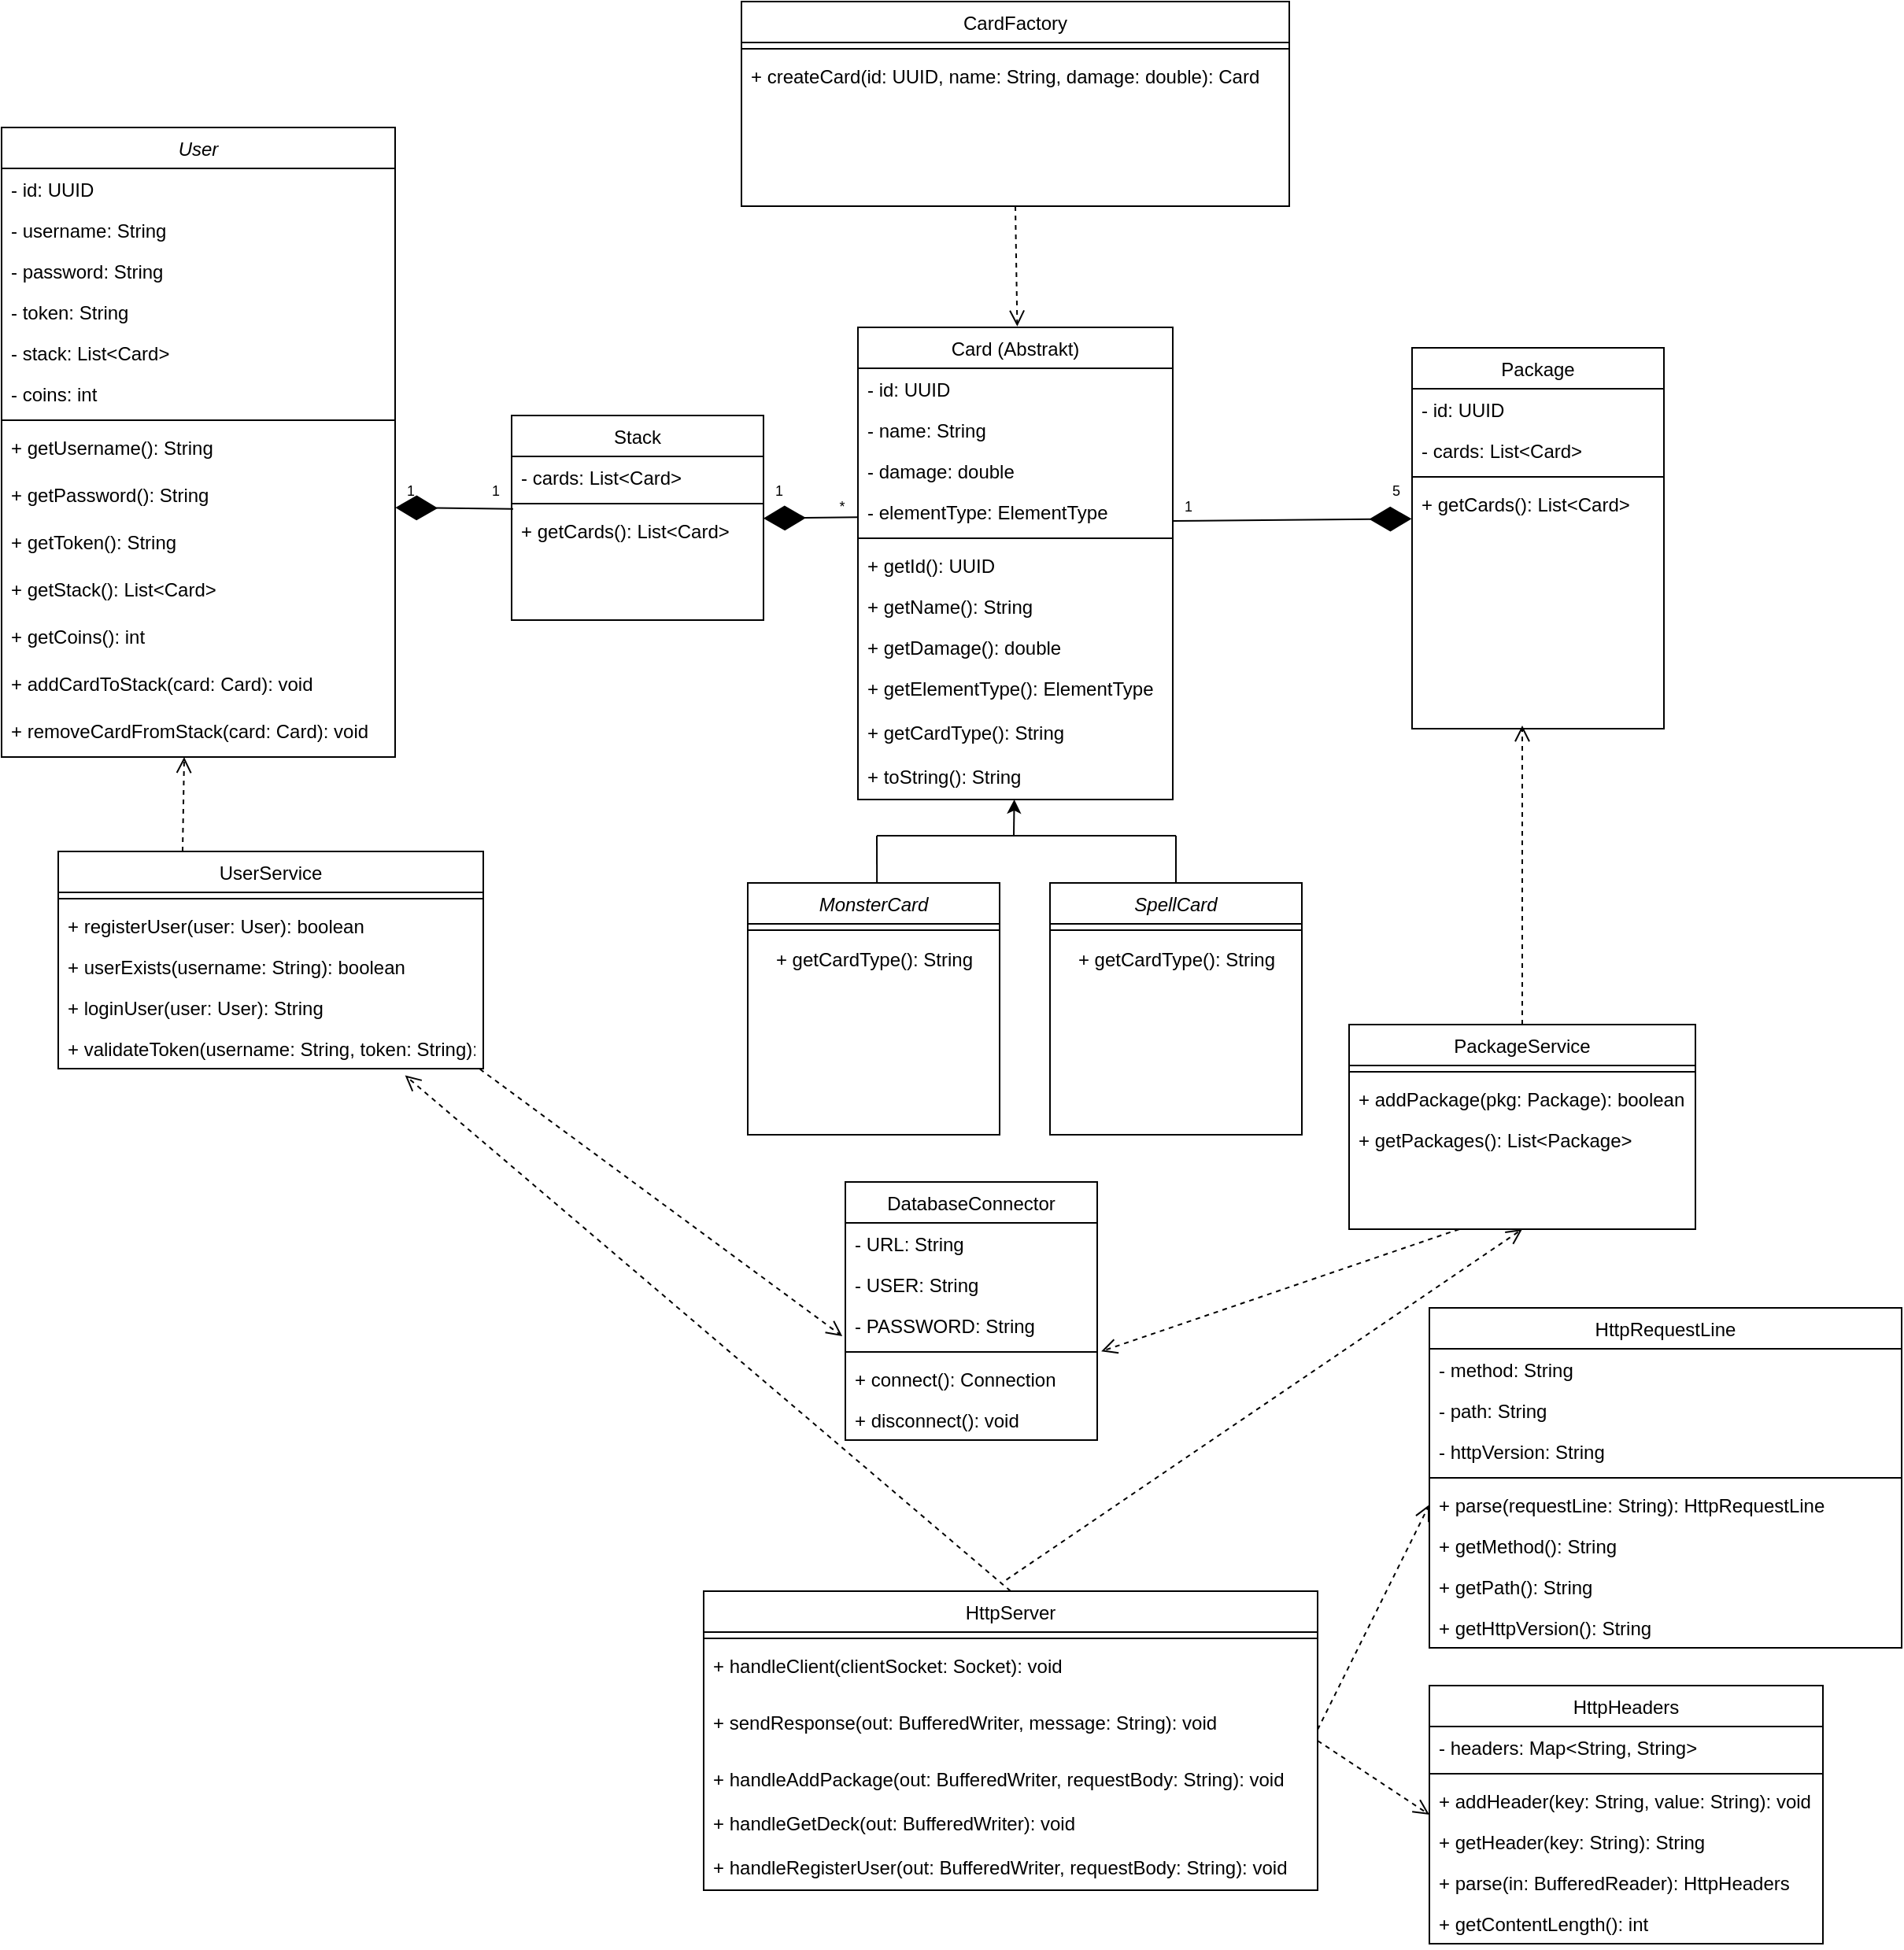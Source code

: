 <mxfile version="24.7.17">
  <diagram id="C5RBs43oDa-KdzZeNtuy" name="Page-1">
    <mxGraphModel dx="1876" dy="2578" grid="1" gridSize="10" guides="1" tooltips="1" connect="1" arrows="1" fold="1" page="1" pageScale="1" pageWidth="827" pageHeight="1169" math="0" shadow="0">
      <root>
        <mxCell id="WIyWlLk6GJQsqaUBKTNV-0" />
        <mxCell id="WIyWlLk6GJQsqaUBKTNV-1" parent="WIyWlLk6GJQsqaUBKTNV-0" />
        <mxCell id="zkfFHV4jXpPFQw0GAbJ--0" value="User" style="swimlane;fontStyle=2;align=center;verticalAlign=top;childLayout=stackLayout;horizontal=1;startSize=26;horizontalStack=0;resizeParent=1;resizeLast=0;collapsible=1;marginBottom=0;rounded=0;shadow=0;strokeWidth=1;" parent="WIyWlLk6GJQsqaUBKTNV-1" vertex="1">
          <mxGeometry x="184" y="-20" width="250" height="400" as="geometry">
            <mxRectangle x="230" y="140" width="160" height="26" as="alternateBounds" />
          </mxGeometry>
        </mxCell>
        <mxCell id="zkfFHV4jXpPFQw0GAbJ--1" value="- id: UUID" style="text;align=left;verticalAlign=top;spacingLeft=4;spacingRight=4;overflow=hidden;rotatable=0;points=[[0,0.5],[1,0.5]];portConstraint=eastwest;" parent="zkfFHV4jXpPFQw0GAbJ--0" vertex="1">
          <mxGeometry y="26" width="250" height="26" as="geometry" />
        </mxCell>
        <mxCell id="zkfFHV4jXpPFQw0GAbJ--2" value="- username: String" style="text;align=left;verticalAlign=top;spacingLeft=4;spacingRight=4;overflow=hidden;rotatable=0;points=[[0,0.5],[1,0.5]];portConstraint=eastwest;rounded=0;shadow=0;html=0;" parent="zkfFHV4jXpPFQw0GAbJ--0" vertex="1">
          <mxGeometry y="52" width="250" height="26" as="geometry" />
        </mxCell>
        <mxCell id="pJ64qsZIiurUONH8JDqn-27" value="- password: String" style="text;align=left;verticalAlign=top;spacingLeft=4;spacingRight=4;overflow=hidden;rotatable=0;points=[[0,0.5],[1,0.5]];portConstraint=eastwest;rounded=0;shadow=0;html=0;" parent="zkfFHV4jXpPFQw0GAbJ--0" vertex="1">
          <mxGeometry y="78" width="250" height="26" as="geometry" />
        </mxCell>
        <mxCell id="zkfFHV4jXpPFQw0GAbJ--3" value="- token: String" style="text;align=left;verticalAlign=top;spacingLeft=4;spacingRight=4;overflow=hidden;rotatable=0;points=[[0,0.5],[1,0.5]];portConstraint=eastwest;rounded=0;shadow=0;html=0;" parent="zkfFHV4jXpPFQw0GAbJ--0" vertex="1">
          <mxGeometry y="104" width="250" height="26" as="geometry" />
        </mxCell>
        <mxCell id="tZZboSZ2y6ysOdHCOjeh-21" value="- stack: List&lt;Card&gt;" style="text;align=left;verticalAlign=top;spacingLeft=4;spacingRight=4;overflow=hidden;rotatable=0;points=[[0,0.5],[1,0.5]];portConstraint=eastwest;rounded=0;shadow=0;html=0;" vertex="1" parent="zkfFHV4jXpPFQw0GAbJ--0">
          <mxGeometry y="130" width="250" height="26" as="geometry" />
        </mxCell>
        <mxCell id="tZZboSZ2y6ysOdHCOjeh-22" value="- coins: int" style="text;align=left;verticalAlign=top;spacingLeft=4;spacingRight=4;overflow=hidden;rotatable=0;points=[[0,0.5],[1,0.5]];portConstraint=eastwest;rounded=0;shadow=0;html=0;" vertex="1" parent="zkfFHV4jXpPFQw0GAbJ--0">
          <mxGeometry y="156" width="250" height="26" as="geometry" />
        </mxCell>
        <mxCell id="zkfFHV4jXpPFQw0GAbJ--4" value="" style="line;html=1;strokeWidth=1;align=left;verticalAlign=middle;spacingTop=-1;spacingLeft=3;spacingRight=3;rotatable=0;labelPosition=right;points=[];portConstraint=eastwest;" parent="zkfFHV4jXpPFQw0GAbJ--0" vertex="1">
          <mxGeometry y="182" width="250" height="8" as="geometry" />
        </mxCell>
        <mxCell id="tZZboSZ2y6ysOdHCOjeh-23" value="+ getUsername(): String&#xa;" style="text;align=left;verticalAlign=top;spacingLeft=4;spacingRight=4;overflow=hidden;rotatable=0;points=[[0,0.5],[1,0.5]];portConstraint=eastwest;" vertex="1" parent="zkfFHV4jXpPFQw0GAbJ--0">
          <mxGeometry y="190" width="250" height="30" as="geometry" />
        </mxCell>
        <mxCell id="tZZboSZ2y6ysOdHCOjeh-25" value="+ getPassword(): String&#xa;" style="text;align=left;verticalAlign=top;spacingLeft=4;spacingRight=4;overflow=hidden;rotatable=0;points=[[0,0.5],[1,0.5]];portConstraint=eastwest;" vertex="1" parent="zkfFHV4jXpPFQw0GAbJ--0">
          <mxGeometry y="220" width="250" height="30" as="geometry" />
        </mxCell>
        <mxCell id="tZZboSZ2y6ysOdHCOjeh-26" value="+ getToken(): String&#xa;" style="text;align=left;verticalAlign=top;spacingLeft=4;spacingRight=4;overflow=hidden;rotatable=0;points=[[0,0.5],[1,0.5]];portConstraint=eastwest;" vertex="1" parent="zkfFHV4jXpPFQw0GAbJ--0">
          <mxGeometry y="250" width="250" height="30" as="geometry" />
        </mxCell>
        <mxCell id="tZZboSZ2y6ysOdHCOjeh-27" value="+ getStack(): List&lt;Card&gt;&#xa;" style="text;align=left;verticalAlign=top;spacingLeft=4;spacingRight=4;overflow=hidden;rotatable=0;points=[[0,0.5],[1,0.5]];portConstraint=eastwest;" vertex="1" parent="zkfFHV4jXpPFQw0GAbJ--0">
          <mxGeometry y="280" width="250" height="30" as="geometry" />
        </mxCell>
        <mxCell id="tZZboSZ2y6ysOdHCOjeh-28" value="+ getCoins(): int&#xa;" style="text;align=left;verticalAlign=top;spacingLeft=4;spacingRight=4;overflow=hidden;rotatable=0;points=[[0,0.5],[1,0.5]];portConstraint=eastwest;" vertex="1" parent="zkfFHV4jXpPFQw0GAbJ--0">
          <mxGeometry y="310" width="250" height="30" as="geometry" />
        </mxCell>
        <mxCell id="tZZboSZ2y6ysOdHCOjeh-29" value="+ addCardToStack(card: Card): void&#xa;" style="text;align=left;verticalAlign=top;spacingLeft=4;spacingRight=4;overflow=hidden;rotatable=0;points=[[0,0.5],[1,0.5]];portConstraint=eastwest;" vertex="1" parent="zkfFHV4jXpPFQw0GAbJ--0">
          <mxGeometry y="340" width="250" height="30" as="geometry" />
        </mxCell>
        <mxCell id="tZZboSZ2y6ysOdHCOjeh-30" value="+ removeCardFromStack(card: Card): void&#xa;" style="text;align=left;verticalAlign=top;spacingLeft=4;spacingRight=4;overflow=hidden;rotatable=0;points=[[0,0.5],[1,0.5]];portConstraint=eastwest;" vertex="1" parent="zkfFHV4jXpPFQw0GAbJ--0">
          <mxGeometry y="370" width="250" height="30" as="geometry" />
        </mxCell>
        <mxCell id="zkfFHV4jXpPFQw0GAbJ--17" value="Stack" style="swimlane;fontStyle=0;align=center;verticalAlign=top;childLayout=stackLayout;horizontal=1;startSize=26;horizontalStack=0;resizeParent=1;resizeLast=0;collapsible=1;marginBottom=0;rounded=0;shadow=0;strokeWidth=1;" parent="WIyWlLk6GJQsqaUBKTNV-1" vertex="1">
          <mxGeometry x="508" y="163" width="160" height="130" as="geometry">
            <mxRectangle x="550" y="140" width="160" height="26" as="alternateBounds" />
          </mxGeometry>
        </mxCell>
        <mxCell id="zkfFHV4jXpPFQw0GAbJ--18" value="- cards: List&lt;Card&gt;" style="text;align=left;verticalAlign=top;spacingLeft=4;spacingRight=4;overflow=hidden;rotatable=0;points=[[0,0.5],[1,0.5]];portConstraint=eastwest;" parent="zkfFHV4jXpPFQw0GAbJ--17" vertex="1">
          <mxGeometry y="26" width="160" height="26" as="geometry" />
        </mxCell>
        <mxCell id="zkfFHV4jXpPFQw0GAbJ--23" value="" style="line;html=1;strokeWidth=1;align=left;verticalAlign=middle;spacingTop=-1;spacingLeft=3;spacingRight=3;rotatable=0;labelPosition=right;points=[];portConstraint=eastwest;" parent="zkfFHV4jXpPFQw0GAbJ--17" vertex="1">
          <mxGeometry y="52" width="160" height="8" as="geometry" />
        </mxCell>
        <mxCell id="zkfFHV4jXpPFQw0GAbJ--24" value="+ getCards(): List&lt;Card&gt;" style="text;align=left;verticalAlign=top;spacingLeft=4;spacingRight=4;overflow=hidden;rotatable=0;points=[[0,0.5],[1,0.5]];portConstraint=eastwest;" parent="zkfFHV4jXpPFQw0GAbJ--17" vertex="1">
          <mxGeometry y="60" width="160" height="26" as="geometry" />
        </mxCell>
        <mxCell id="pJ64qsZIiurUONH8JDqn-1" value="Card (Abstrakt)" style="swimlane;fontStyle=0;align=center;verticalAlign=top;childLayout=stackLayout;horizontal=1;startSize=26;horizontalStack=0;resizeParent=1;resizeLast=0;collapsible=1;marginBottom=0;rounded=0;shadow=0;strokeWidth=1;" parent="WIyWlLk6GJQsqaUBKTNV-1" vertex="1">
          <mxGeometry x="728" y="107" width="200" height="300" as="geometry">
            <mxRectangle x="728" y="107" width="160" height="26" as="alternateBounds" />
          </mxGeometry>
        </mxCell>
        <mxCell id="pJ64qsZIiurUONH8JDqn-2" value="- id: UUID" style="text;align=left;verticalAlign=top;spacingLeft=4;spacingRight=4;overflow=hidden;rotatable=0;points=[[0,0.5],[1,0.5]];portConstraint=eastwest;" parent="pJ64qsZIiurUONH8JDqn-1" vertex="1">
          <mxGeometry y="26" width="200" height="26" as="geometry" />
        </mxCell>
        <mxCell id="pJ64qsZIiurUONH8JDqn-3" value="- name: String" style="text;align=left;verticalAlign=top;spacingLeft=4;spacingRight=4;overflow=hidden;rotatable=0;points=[[0,0.5],[1,0.5]];portConstraint=eastwest;rounded=0;shadow=0;html=0;" parent="pJ64qsZIiurUONH8JDqn-1" vertex="1">
          <mxGeometry y="52" width="200" height="26" as="geometry" />
        </mxCell>
        <mxCell id="pJ64qsZIiurUONH8JDqn-4" value="- damage: double" style="text;align=left;verticalAlign=top;spacingLeft=4;spacingRight=4;overflow=hidden;rotatable=0;points=[[0,0.5],[1,0.5]];portConstraint=eastwest;rounded=0;shadow=0;html=0;" parent="pJ64qsZIiurUONH8JDqn-1" vertex="1">
          <mxGeometry y="78" width="200" height="26" as="geometry" />
        </mxCell>
        <mxCell id="pJ64qsZIiurUONH8JDqn-5" value="- elementType: ElementType" style="text;align=left;verticalAlign=top;spacingLeft=4;spacingRight=4;overflow=hidden;rotatable=0;points=[[0,0.5],[1,0.5]];portConstraint=eastwest;rounded=0;shadow=0;html=0;" parent="pJ64qsZIiurUONH8JDqn-1" vertex="1">
          <mxGeometry y="104" width="200" height="26" as="geometry" />
        </mxCell>
        <mxCell id="pJ64qsZIiurUONH8JDqn-7" value="" style="line;html=1;strokeWidth=1;align=left;verticalAlign=middle;spacingTop=-1;spacingLeft=3;spacingRight=3;rotatable=0;labelPosition=right;points=[];portConstraint=eastwest;" parent="pJ64qsZIiurUONH8JDqn-1" vertex="1">
          <mxGeometry y="130" width="200" height="8" as="geometry" />
        </mxCell>
        <mxCell id="pJ64qsZIiurUONH8JDqn-8" value="+ getId(): UUID" style="text;align=left;verticalAlign=top;spacingLeft=4;spacingRight=4;overflow=hidden;rotatable=0;points=[[0,0.5],[1,0.5]];portConstraint=eastwest;" parent="pJ64qsZIiurUONH8JDqn-1" vertex="1">
          <mxGeometry y="138" width="200" height="26" as="geometry" />
        </mxCell>
        <mxCell id="pJ64qsZIiurUONH8JDqn-9" value="+ getName(): String" style="text;align=left;verticalAlign=top;spacingLeft=4;spacingRight=4;overflow=hidden;rotatable=0;points=[[0,0.5],[1,0.5]];portConstraint=eastwest;" parent="pJ64qsZIiurUONH8JDqn-1" vertex="1">
          <mxGeometry y="164" width="200" height="26" as="geometry" />
        </mxCell>
        <mxCell id="8VIs9gUjqleQw6Wn4Eny-9" value="+ getDamage(): double" style="text;align=left;verticalAlign=top;spacingLeft=4;spacingRight=4;overflow=hidden;rotatable=0;points=[[0,0.5],[1,0.5]];portConstraint=eastwest;" parent="pJ64qsZIiurUONH8JDqn-1" vertex="1">
          <mxGeometry y="190" width="200" height="26" as="geometry" />
        </mxCell>
        <mxCell id="8VIs9gUjqleQw6Wn4Eny-10" value="+ getElementType(): ElementType&#xa;&#xa;+ getCardType(): String&#xa;&#xa;+ toString(): String&#xa;" style="text;align=left;verticalAlign=top;spacingLeft=4;spacingRight=4;overflow=hidden;rotatable=0;points=[[0,0.5],[1,0.5]];portConstraint=eastwest;" parent="pJ64qsZIiurUONH8JDqn-1" vertex="1">
          <mxGeometry y="216" width="200" height="84" as="geometry" />
        </mxCell>
        <mxCell id="KQefdLREFQNJD2RRmQ5B-1" value="" style="endArrow=classic;html=1;rounded=0;" parent="WIyWlLk6GJQsqaUBKTNV-1" edge="1">
          <mxGeometry width="50" height="50" relative="1" as="geometry">
            <mxPoint x="827" y="430" as="sourcePoint" />
            <mxPoint x="827.3" y="407" as="targetPoint" />
          </mxGeometry>
        </mxCell>
        <mxCell id="KQefdLREFQNJD2RRmQ5B-2" value="MonsterCard" style="swimlane;fontStyle=2;align=center;verticalAlign=top;childLayout=stackLayout;horizontal=1;startSize=26;horizontalStack=0;resizeParent=1;resizeLast=0;collapsible=1;marginBottom=0;rounded=0;shadow=0;strokeWidth=1;" parent="WIyWlLk6GJQsqaUBKTNV-1" vertex="1">
          <mxGeometry x="658" y="460" width="160" height="160" as="geometry">
            <mxRectangle x="230" y="140" width="160" height="26" as="alternateBounds" />
          </mxGeometry>
        </mxCell>
        <mxCell id="KQefdLREFQNJD2RRmQ5B-4" value="" style="line;html=1;strokeWidth=1;align=left;verticalAlign=middle;spacingTop=-1;spacingLeft=3;spacingRight=3;rotatable=0;labelPosition=right;points=[];portConstraint=eastwest;" parent="KQefdLREFQNJD2RRmQ5B-2" vertex="1">
          <mxGeometry y="26" width="160" height="8" as="geometry" />
        </mxCell>
        <mxCell id="tZZboSZ2y6ysOdHCOjeh-19" value="+ getCardType(): String" style="text;html=1;align=center;verticalAlign=middle;resizable=0;points=[];autosize=1;strokeColor=none;fillColor=none;" vertex="1" parent="KQefdLREFQNJD2RRmQ5B-2">
          <mxGeometry y="34" width="160" height="30" as="geometry" />
        </mxCell>
        <mxCell id="KQefdLREFQNJD2RRmQ5B-5" value="" style="endArrow=none;html=1;rounded=0;exitX=0.513;exitY=0;exitDx=0;exitDy=0;exitPerimeter=0;" parent="WIyWlLk6GJQsqaUBKTNV-1" source="KQefdLREFQNJD2RRmQ5B-2" edge="1">
          <mxGeometry width="50" height="50" relative="1" as="geometry">
            <mxPoint x="740" y="420" as="sourcePoint" />
            <mxPoint x="740" y="430" as="targetPoint" />
          </mxGeometry>
        </mxCell>
        <mxCell id="KQefdLREFQNJD2RRmQ5B-6" value="" style="endArrow=none;html=1;rounded=0;" parent="WIyWlLk6GJQsqaUBKTNV-1" edge="1">
          <mxGeometry width="50" height="50" relative="1" as="geometry">
            <mxPoint x="740" y="430" as="sourcePoint" />
            <mxPoint x="820" y="430" as="targetPoint" />
          </mxGeometry>
        </mxCell>
        <mxCell id="KQefdLREFQNJD2RRmQ5B-7" value="SpellCard" style="swimlane;fontStyle=2;align=center;verticalAlign=top;childLayout=stackLayout;horizontal=1;startSize=26;horizontalStack=0;resizeParent=1;resizeLast=0;collapsible=1;marginBottom=0;rounded=0;shadow=0;strokeWidth=1;" parent="WIyWlLk6GJQsqaUBKTNV-1" vertex="1">
          <mxGeometry x="850" y="460" width="160" height="160" as="geometry">
            <mxRectangle x="230" y="140" width="160" height="26" as="alternateBounds" />
          </mxGeometry>
        </mxCell>
        <mxCell id="KQefdLREFQNJD2RRmQ5B-9" value="" style="line;html=1;strokeWidth=1;align=left;verticalAlign=middle;spacingTop=-1;spacingLeft=3;spacingRight=3;rotatable=0;labelPosition=right;points=[];portConstraint=eastwest;" parent="KQefdLREFQNJD2RRmQ5B-7" vertex="1">
          <mxGeometry y="26" width="160" height="8" as="geometry" />
        </mxCell>
        <mxCell id="tZZboSZ2y6ysOdHCOjeh-20" value="+ getCardType(): String" style="text;html=1;align=center;verticalAlign=middle;resizable=0;points=[];autosize=1;strokeColor=none;fillColor=none;" vertex="1" parent="KQefdLREFQNJD2RRmQ5B-7">
          <mxGeometry y="34" width="160" height="30" as="geometry" />
        </mxCell>
        <mxCell id="KQefdLREFQNJD2RRmQ5B-10" value="" style="endArrow=none;html=1;rounded=0;exitX=0.5;exitY=0;exitDx=0;exitDy=0;" parent="WIyWlLk6GJQsqaUBKTNV-1" source="KQefdLREFQNJD2RRmQ5B-7" edge="1">
          <mxGeometry width="50" height="50" relative="1" as="geometry">
            <mxPoint x="740" y="420" as="sourcePoint" />
            <mxPoint x="930" y="430" as="targetPoint" />
          </mxGeometry>
        </mxCell>
        <mxCell id="KQefdLREFQNJD2RRmQ5B-11" value="" style="endArrow=none;html=1;rounded=0;" parent="WIyWlLk6GJQsqaUBKTNV-1" edge="1">
          <mxGeometry width="50" height="50" relative="1" as="geometry">
            <mxPoint x="818" y="430" as="sourcePoint" />
            <mxPoint x="930" y="430" as="targetPoint" />
          </mxGeometry>
        </mxCell>
        <mxCell id="KQefdLREFQNJD2RRmQ5B-13" value="Package" style="swimlane;fontStyle=0;align=center;verticalAlign=top;childLayout=stackLayout;horizontal=1;startSize=26;horizontalStack=0;resizeParent=1;resizeLast=0;collapsible=1;marginBottom=0;rounded=0;shadow=0;strokeWidth=1;" parent="WIyWlLk6GJQsqaUBKTNV-1" vertex="1">
          <mxGeometry x="1080" y="120" width="160" height="242" as="geometry">
            <mxRectangle x="550" y="140" width="160" height="26" as="alternateBounds" />
          </mxGeometry>
        </mxCell>
        <mxCell id="KQefdLREFQNJD2RRmQ5B-14" value="- id: UUID" style="text;align=left;verticalAlign=top;spacingLeft=4;spacingRight=4;overflow=hidden;rotatable=0;points=[[0,0.5],[1,0.5]];portConstraint=eastwest;" parent="KQefdLREFQNJD2RRmQ5B-13" vertex="1">
          <mxGeometry y="26" width="160" height="26" as="geometry" />
        </mxCell>
        <mxCell id="KQefdLREFQNJD2RRmQ5B-15" value="- cards: List&lt;Card&gt;" style="text;align=left;verticalAlign=top;spacingLeft=4;spacingRight=4;overflow=hidden;rotatable=0;points=[[0,0.5],[1,0.5]];portConstraint=eastwest;rounded=0;shadow=0;html=0;" parent="KQefdLREFQNJD2RRmQ5B-13" vertex="1">
          <mxGeometry y="52" width="160" height="26" as="geometry" />
        </mxCell>
        <mxCell id="KQefdLREFQNJD2RRmQ5B-18" value="" style="line;html=1;strokeWidth=1;align=left;verticalAlign=middle;spacingTop=-1;spacingLeft=3;spacingRight=3;rotatable=0;labelPosition=right;points=[];portConstraint=eastwest;" parent="KQefdLREFQNJD2RRmQ5B-13" vertex="1">
          <mxGeometry y="78" width="160" height="8" as="geometry" />
        </mxCell>
        <mxCell id="KQefdLREFQNJD2RRmQ5B-19" value="+ getCards(): List&lt;Card&gt;" style="text;align=left;verticalAlign=top;spacingLeft=4;spacingRight=4;overflow=hidden;rotatable=0;points=[[0,0.5],[1,0.5]];portConstraint=eastwest;" parent="KQefdLREFQNJD2RRmQ5B-13" vertex="1">
          <mxGeometry y="86" width="160" height="26" as="geometry" />
        </mxCell>
        <mxCell id="KQefdLREFQNJD2RRmQ5B-26" value="" style="endArrow=diamondThin;endFill=1;endSize=24;html=1;rounded=0;exitX=0;exitY=1;exitDx=0;exitDy=0;entryX=-0.002;entryY=0.872;entryDx=0;entryDy=0;entryPerimeter=0;" parent="WIyWlLk6GJQsqaUBKTNV-1" edge="1" target="KQefdLREFQNJD2RRmQ5B-19" source="KQefdLREFQNJD2RRmQ5B-41">
          <mxGeometry width="160" relative="1" as="geometry">
            <mxPoint x="908" y="230" as="sourcePoint" />
            <mxPoint x="1040" y="230" as="targetPoint" />
          </mxGeometry>
        </mxCell>
        <mxCell id="KQefdLREFQNJD2RRmQ5B-27" value="&lt;font style=&quot;font-size: 9px;&quot;&gt;1&lt;/font&gt;" style="text;html=1;align=center;verticalAlign=middle;whiteSpace=wrap;rounded=0;" parent="WIyWlLk6GJQsqaUBKTNV-1" vertex="1">
          <mxGeometry x="488" y="200" width="20" height="20" as="geometry" />
        </mxCell>
        <mxCell id="KQefdLREFQNJD2RRmQ5B-28" value="&lt;font style=&quot;font-size: 9px;&quot;&gt;5&lt;/font&gt;" style="text;html=1;align=center;verticalAlign=middle;whiteSpace=wrap;rounded=0;" parent="WIyWlLk6GJQsqaUBKTNV-1" vertex="1">
          <mxGeometry x="1060" y="200" width="20" height="20" as="geometry" />
        </mxCell>
        <mxCell id="KQefdLREFQNJD2RRmQ5B-40" value="" style="endArrow=diamondThin;endFill=1;endSize=24;html=1;rounded=0;exitX=0.006;exitY=-0.026;exitDx=0;exitDy=0;exitPerimeter=0;entryX=0.008;entryY=1.077;entryDx=0;entryDy=0;entryPerimeter=0;" parent="WIyWlLk6GJQsqaUBKTNV-1" source="zkfFHV4jXpPFQw0GAbJ--24" target="KQefdLREFQNJD2RRmQ5B-44" edge="1">
          <mxGeometry width="160" relative="1" as="geometry">
            <mxPoint x="400" y="223" as="sourcePoint" />
            <mxPoint x="440" y="220" as="targetPoint" />
          </mxGeometry>
        </mxCell>
        <mxCell id="KQefdLREFQNJD2RRmQ5B-41" value="&lt;font style=&quot;font-size: 9px;&quot;&gt;1&lt;/font&gt;" style="text;html=1;align=center;verticalAlign=middle;whiteSpace=wrap;rounded=0;" parent="WIyWlLk6GJQsqaUBKTNV-1" vertex="1">
          <mxGeometry x="928" y="210" width="20" height="20" as="geometry" />
        </mxCell>
        <mxCell id="KQefdLREFQNJD2RRmQ5B-44" value="&lt;font style=&quot;font-size: 9px;&quot;&gt;1&lt;/font&gt;" style="text;html=1;align=center;verticalAlign=middle;whiteSpace=wrap;rounded=0;" parent="WIyWlLk6GJQsqaUBKTNV-1" vertex="1">
          <mxGeometry x="434" y="200" width="20" height="20" as="geometry" />
        </mxCell>
        <mxCell id="KQefdLREFQNJD2RRmQ5B-45" value="" style="endArrow=diamondThin;endFill=1;endSize=24;html=1;rounded=0;entryX=1.004;entryY=0.297;entryDx=0;entryDy=0;entryPerimeter=0;" parent="WIyWlLk6GJQsqaUBKTNV-1" edge="1">
          <mxGeometry width="160" relative="1" as="geometry">
            <mxPoint x="728" y="227.64" as="sourcePoint" />
            <mxPoint x="668.0" y="228.362" as="targetPoint" />
          </mxGeometry>
        </mxCell>
        <mxCell id="KQefdLREFQNJD2RRmQ5B-46" value="&lt;font style=&quot;font-size: 9px;&quot;&gt;1&lt;/font&gt;" style="text;html=1;align=center;verticalAlign=middle;whiteSpace=wrap;rounded=0;" parent="WIyWlLk6GJQsqaUBKTNV-1" vertex="1">
          <mxGeometry x="668" y="200" width="20" height="20" as="geometry" />
        </mxCell>
        <mxCell id="KQefdLREFQNJD2RRmQ5B-49" value="&lt;font style=&quot;font-size: 9px;&quot;&gt;*&lt;/font&gt;" style="text;html=1;align=center;verticalAlign=middle;whiteSpace=wrap;rounded=0;" parent="WIyWlLk6GJQsqaUBKTNV-1" vertex="1">
          <mxGeometry x="708" y="210" width="20" height="20" as="geometry" />
        </mxCell>
        <mxCell id="KQefdLREFQNJD2RRmQ5B-50" value="" style="html=1;verticalAlign=bottom;endArrow=open;dashed=1;endSize=8;curved=0;rounded=0;" parent="WIyWlLk6GJQsqaUBKTNV-1" edge="1">
          <mxGeometry relative="1" as="geometry">
            <mxPoint x="299" y="440" as="sourcePoint" />
            <mxPoint x="300" y="380" as="targetPoint" />
          </mxGeometry>
        </mxCell>
        <mxCell id="KQefdLREFQNJD2RRmQ5B-51" value="UserService" style="swimlane;fontStyle=0;align=center;verticalAlign=top;childLayout=stackLayout;horizontal=1;startSize=26;horizontalStack=0;resizeParent=1;resizeLast=0;collapsible=1;marginBottom=0;rounded=0;shadow=0;strokeWidth=1;" parent="WIyWlLk6GJQsqaUBKTNV-1" vertex="1">
          <mxGeometry x="220" y="440" width="270" height="138" as="geometry">
            <mxRectangle x="550" y="140" width="160" height="26" as="alternateBounds" />
          </mxGeometry>
        </mxCell>
        <mxCell id="KQefdLREFQNJD2RRmQ5B-53" value="" style="line;html=1;strokeWidth=1;align=left;verticalAlign=middle;spacingTop=-1;spacingLeft=3;spacingRight=3;rotatable=0;labelPosition=right;points=[];portConstraint=eastwest;" parent="KQefdLREFQNJD2RRmQ5B-51" vertex="1">
          <mxGeometry y="26" width="270" height="8" as="geometry" />
        </mxCell>
        <mxCell id="KQefdLREFQNJD2RRmQ5B-54" value="+ registerUser(user: User): boolean" style="text;align=left;verticalAlign=top;spacingLeft=4;spacingRight=4;overflow=hidden;rotatable=0;points=[[0,0.5],[1,0.5]];portConstraint=eastwest;" parent="KQefdLREFQNJD2RRmQ5B-51" vertex="1">
          <mxGeometry y="34" width="270" height="26" as="geometry" />
        </mxCell>
        <mxCell id="tZZboSZ2y6ysOdHCOjeh-3" value="+ userExists(username: String): boolean" style="text;align=left;verticalAlign=top;spacingLeft=4;spacingRight=4;overflow=hidden;rotatable=0;points=[[0,0.5],[1,0.5]];portConstraint=eastwest;" vertex="1" parent="KQefdLREFQNJD2RRmQ5B-51">
          <mxGeometry y="60" width="270" height="26" as="geometry" />
        </mxCell>
        <mxCell id="tZZboSZ2y6ysOdHCOjeh-4" value="+ loginUser(user: User): String" style="text;align=left;verticalAlign=top;spacingLeft=4;spacingRight=4;overflow=hidden;rotatable=0;points=[[0,0.5],[1,0.5]];portConstraint=eastwest;" vertex="1" parent="KQefdLREFQNJD2RRmQ5B-51">
          <mxGeometry y="86" width="270" height="26" as="geometry" />
        </mxCell>
        <mxCell id="tZZboSZ2y6ysOdHCOjeh-5" value="+ validateToken(username: String, token: String): boolean" style="text;align=left;verticalAlign=top;spacingLeft=4;spacingRight=4;overflow=hidden;rotatable=0;points=[[0,0.5],[1,0.5]];portConstraint=eastwest;" vertex="1" parent="KQefdLREFQNJD2RRmQ5B-51">
          <mxGeometry y="112" width="270" height="26" as="geometry" />
        </mxCell>
        <mxCell id="KQefdLREFQNJD2RRmQ5B-55" value="PackageService" style="swimlane;fontStyle=0;align=center;verticalAlign=top;childLayout=stackLayout;horizontal=1;startSize=26;horizontalStack=0;resizeParent=1;resizeLast=0;collapsible=1;marginBottom=0;rounded=0;shadow=0;strokeWidth=1;" parent="WIyWlLk6GJQsqaUBKTNV-1" vertex="1">
          <mxGeometry x="1040" y="550" width="220" height="130" as="geometry">
            <mxRectangle x="550" y="140" width="160" height="26" as="alternateBounds" />
          </mxGeometry>
        </mxCell>
        <mxCell id="KQefdLREFQNJD2RRmQ5B-57" value="" style="line;html=1;strokeWidth=1;align=left;verticalAlign=middle;spacingTop=-1;spacingLeft=3;spacingRight=3;rotatable=0;labelPosition=right;points=[];portConstraint=eastwest;" parent="KQefdLREFQNJD2RRmQ5B-55" vertex="1">
          <mxGeometry y="26" width="220" height="8" as="geometry" />
        </mxCell>
        <mxCell id="KQefdLREFQNJD2RRmQ5B-58" value="+ addPackage(pkg: Package): boolean" style="text;align=left;verticalAlign=top;spacingLeft=4;spacingRight=4;overflow=hidden;rotatable=0;points=[[0,0.5],[1,0.5]];portConstraint=eastwest;" parent="KQefdLREFQNJD2RRmQ5B-55" vertex="1">
          <mxGeometry y="34" width="220" height="26" as="geometry" />
        </mxCell>
        <mxCell id="tZZboSZ2y6ysOdHCOjeh-6" value="+ getPackages(): List&lt;Package&gt;" style="text;align=left;verticalAlign=top;spacingLeft=4;spacingRight=4;overflow=hidden;rotatable=0;points=[[0,0.5],[1,0.5]];portConstraint=eastwest;" vertex="1" parent="KQefdLREFQNJD2RRmQ5B-55">
          <mxGeometry y="60" width="220" height="26" as="geometry" />
        </mxCell>
        <mxCell id="KQefdLREFQNJD2RRmQ5B-59" value="" style="html=1;verticalAlign=bottom;endArrow=open;dashed=1;endSize=8;curved=0;rounded=0;exitX=0.5;exitY=0;exitDx=0;exitDy=0;" parent="WIyWlLk6GJQsqaUBKTNV-1" source="KQefdLREFQNJD2RRmQ5B-55" edge="1">
          <mxGeometry relative="1" as="geometry">
            <mxPoint x="1120" y="400" as="sourcePoint" />
            <mxPoint x="1150" y="360" as="targetPoint" />
          </mxGeometry>
        </mxCell>
        <mxCell id="KQefdLREFQNJD2RRmQ5B-60" value="CardFactory" style="swimlane;fontStyle=0;align=center;verticalAlign=top;childLayout=stackLayout;horizontal=1;startSize=26;horizontalStack=0;resizeParent=1;resizeLast=0;collapsible=1;marginBottom=0;rounded=0;shadow=0;strokeWidth=1;" parent="WIyWlLk6GJQsqaUBKTNV-1" vertex="1">
          <mxGeometry x="654" y="-100" width="348" height="130" as="geometry">
            <mxRectangle x="550" y="140" width="160" height="26" as="alternateBounds" />
          </mxGeometry>
        </mxCell>
        <mxCell id="KQefdLREFQNJD2RRmQ5B-62" value="" style="line;html=1;strokeWidth=1;align=left;verticalAlign=middle;spacingTop=-1;spacingLeft=3;spacingRight=3;rotatable=0;labelPosition=right;points=[];portConstraint=eastwest;" parent="KQefdLREFQNJD2RRmQ5B-60" vertex="1">
          <mxGeometry y="26" width="348" height="8" as="geometry" />
        </mxCell>
        <mxCell id="KQefdLREFQNJD2RRmQ5B-63" value="+ createCard(id: UUID, name: String, damage: double): Card" style="text;align=left;verticalAlign=top;spacingLeft=4;spacingRight=4;overflow=hidden;rotatable=0;points=[[0,0.5],[1,0.5]];portConstraint=eastwest;" parent="KQefdLREFQNJD2RRmQ5B-60" vertex="1">
          <mxGeometry y="34" width="348" height="26" as="geometry" />
        </mxCell>
        <mxCell id="KQefdLREFQNJD2RRmQ5B-64" value="" style="html=1;verticalAlign=bottom;endArrow=open;dashed=1;endSize=8;curved=0;rounded=0;exitX=0.5;exitY=1;exitDx=0;exitDy=0;entryX=0.506;entryY=-0.002;entryDx=0;entryDy=0;entryPerimeter=0;" parent="WIyWlLk6GJQsqaUBKTNV-1" source="KQefdLREFQNJD2RRmQ5B-60" target="pJ64qsZIiurUONH8JDqn-1" edge="1">
          <mxGeometry relative="1" as="geometry">
            <mxPoint x="960.62" y="101" as="sourcePoint" />
            <mxPoint x="830" y="100" as="targetPoint" />
          </mxGeometry>
        </mxCell>
        <mxCell id="KQefdLREFQNJD2RRmQ5B-65" value="HttpServer" style="swimlane;fontStyle=0;align=center;verticalAlign=top;childLayout=stackLayout;horizontal=1;startSize=26;horizontalStack=0;resizeParent=1;resizeLast=0;collapsible=1;marginBottom=0;rounded=0;shadow=0;strokeWidth=1;" parent="WIyWlLk6GJQsqaUBKTNV-1" vertex="1">
          <mxGeometry x="630" y="910" width="390" height="190" as="geometry">
            <mxRectangle x="550" y="140" width="160" height="26" as="alternateBounds" />
          </mxGeometry>
        </mxCell>
        <mxCell id="KQefdLREFQNJD2RRmQ5B-67" value="" style="line;html=1;strokeWidth=1;align=left;verticalAlign=middle;spacingTop=-1;spacingLeft=3;spacingRight=3;rotatable=0;labelPosition=right;points=[];portConstraint=eastwest;" parent="KQefdLREFQNJD2RRmQ5B-65" vertex="1">
          <mxGeometry y="26" width="390" height="8" as="geometry" />
        </mxCell>
        <mxCell id="KQefdLREFQNJD2RRmQ5B-68" value="+ handleClient(clientSocket: Socket): void" style="text;align=left;verticalAlign=top;spacingLeft=4;spacingRight=4;overflow=hidden;rotatable=0;points=[[0,0.5],[1,0.5]];portConstraint=eastwest;" parent="KQefdLREFQNJD2RRmQ5B-65" vertex="1">
          <mxGeometry y="34" width="390" height="36" as="geometry" />
        </mxCell>
        <mxCell id="KQefdLREFQNJD2RRmQ5B-78" value="+ sendResponse(out: BufferedWriter, message: String): void" style="text;align=left;verticalAlign=top;spacingLeft=4;spacingRight=4;overflow=hidden;rotatable=0;points=[[0,0.5],[1,0.5]];portConstraint=eastwest;" parent="KQefdLREFQNJD2RRmQ5B-65" vertex="1">
          <mxGeometry y="70" width="390" height="36" as="geometry" />
        </mxCell>
        <mxCell id="KQefdLREFQNJD2RRmQ5B-79" value="+ handleAddPackage(out: BufferedWriter, requestBody: String): void" style="text;align=left;verticalAlign=top;spacingLeft=4;spacingRight=4;overflow=hidden;rotatable=0;points=[[0,0.5],[1,0.5]];portConstraint=eastwest;" parent="KQefdLREFQNJD2RRmQ5B-65" vertex="1">
          <mxGeometry y="106" width="390" height="28" as="geometry" />
        </mxCell>
        <mxCell id="KQefdLREFQNJD2RRmQ5B-80" value="+ handleGetDeck(out: BufferedWriter): void" style="text;align=left;verticalAlign=top;spacingLeft=4;spacingRight=4;overflow=hidden;rotatable=0;points=[[0,0.5],[1,0.5]];portConstraint=eastwest;" parent="KQefdLREFQNJD2RRmQ5B-65" vertex="1">
          <mxGeometry y="134" width="390" height="28" as="geometry" />
        </mxCell>
        <mxCell id="KQefdLREFQNJD2RRmQ5B-81" value="+ handleRegisterUser(out: BufferedWriter, requestBody: String): void" style="text;align=left;verticalAlign=top;spacingLeft=4;spacingRight=4;overflow=hidden;rotatable=0;points=[[0,0.5],[1,0.5]];portConstraint=eastwest;" parent="KQefdLREFQNJD2RRmQ5B-65" vertex="1">
          <mxGeometry y="162" width="390" height="28" as="geometry" />
        </mxCell>
        <mxCell id="KQefdLREFQNJD2RRmQ5B-69" value="" style="html=1;verticalAlign=bottom;endArrow=open;dashed=1;endSize=8;curved=0;rounded=0;entryX=0.816;entryY=1.165;entryDx=0;entryDy=0;entryPerimeter=0;exitX=0.5;exitY=0;exitDx=0;exitDy=0;" parent="WIyWlLk6GJQsqaUBKTNV-1" source="KQefdLREFQNJD2RRmQ5B-65" edge="1" target="tZZboSZ2y6ysOdHCOjeh-5">
          <mxGeometry relative="1" as="geometry">
            <mxPoint x="290.62" y="620" as="sourcePoint" />
            <mxPoint x="290.0" y="569" as="targetPoint" />
          </mxGeometry>
        </mxCell>
        <mxCell id="KQefdLREFQNJD2RRmQ5B-71" value="" style="html=1;verticalAlign=bottom;endArrow=open;dashed=1;endSize=8;curved=0;rounded=0;entryX=0.5;entryY=1;entryDx=0;entryDy=0;exitX=0.493;exitY=-0.038;exitDx=0;exitDy=0;exitPerimeter=0;" parent="WIyWlLk6GJQsqaUBKTNV-1" source="KQefdLREFQNJD2RRmQ5B-65" target="KQefdLREFQNJD2RRmQ5B-55" edge="1">
          <mxGeometry relative="1" as="geometry">
            <mxPoint x="1040" y="831" as="sourcePoint" />
            <mxPoint x="592.0" y="620" as="targetPoint" />
          </mxGeometry>
        </mxCell>
        <mxCell id="KQefdLREFQNJD2RRmQ5B-72" value="DatabaseConnector" style="swimlane;fontStyle=0;align=center;verticalAlign=top;childLayout=stackLayout;horizontal=1;startSize=26;horizontalStack=0;resizeParent=1;resizeLast=0;collapsible=1;marginBottom=0;rounded=0;shadow=0;strokeWidth=1;" parent="WIyWlLk6GJQsqaUBKTNV-1" vertex="1">
          <mxGeometry x="720" y="650" width="160" height="164" as="geometry">
            <mxRectangle x="550" y="140" width="160" height="26" as="alternateBounds" />
          </mxGeometry>
        </mxCell>
        <mxCell id="KQefdLREFQNJD2RRmQ5B-73" value="- URL: String" style="text;align=left;verticalAlign=top;spacingLeft=4;spacingRight=4;overflow=hidden;rotatable=0;points=[[0,0.5],[1,0.5]];portConstraint=eastwest;" parent="KQefdLREFQNJD2RRmQ5B-72" vertex="1">
          <mxGeometry y="26" width="160" height="26" as="geometry" />
        </mxCell>
        <mxCell id="tZZboSZ2y6ysOdHCOjeh-0" value="- USER: String" style="text;align=left;verticalAlign=top;spacingLeft=4;spacingRight=4;overflow=hidden;rotatable=0;points=[[0,0.5],[1,0.5]];portConstraint=eastwest;" vertex="1" parent="KQefdLREFQNJD2RRmQ5B-72">
          <mxGeometry y="52" width="160" height="26" as="geometry" />
        </mxCell>
        <mxCell id="tZZboSZ2y6ysOdHCOjeh-1" value="- PASSWORD: String" style="text;align=left;verticalAlign=top;spacingLeft=4;spacingRight=4;overflow=hidden;rotatable=0;points=[[0,0.5],[1,0.5]];portConstraint=eastwest;" vertex="1" parent="KQefdLREFQNJD2RRmQ5B-72">
          <mxGeometry y="78" width="160" height="26" as="geometry" />
        </mxCell>
        <mxCell id="KQefdLREFQNJD2RRmQ5B-74" value="" style="line;html=1;strokeWidth=1;align=left;verticalAlign=middle;spacingTop=-1;spacingLeft=3;spacingRight=3;rotatable=0;labelPosition=right;points=[];portConstraint=eastwest;" parent="KQefdLREFQNJD2RRmQ5B-72" vertex="1">
          <mxGeometry y="104" width="160" height="8" as="geometry" />
        </mxCell>
        <mxCell id="KQefdLREFQNJD2RRmQ5B-75" value="+ connect(): Connection" style="text;align=left;verticalAlign=top;spacingLeft=4;spacingRight=4;overflow=hidden;rotatable=0;points=[[0,0.5],[1,0.5]];portConstraint=eastwest;" parent="KQefdLREFQNJD2RRmQ5B-72" vertex="1">
          <mxGeometry y="112" width="160" height="26" as="geometry" />
        </mxCell>
        <mxCell id="tZZboSZ2y6ysOdHCOjeh-2" value="+ disconnect(): void" style="text;align=left;verticalAlign=top;spacingLeft=4;spacingRight=4;overflow=hidden;rotatable=0;points=[[0,0.5],[1,0.5]];portConstraint=eastwest;" vertex="1" parent="KQefdLREFQNJD2RRmQ5B-72">
          <mxGeometry y="138" width="160" height="26" as="geometry" />
        </mxCell>
        <mxCell id="KQefdLREFQNJD2RRmQ5B-76" value="" style="html=1;verticalAlign=bottom;endArrow=open;dashed=1;endSize=8;curved=0;rounded=0;entryX=-0.012;entryY=0.769;entryDx=0;entryDy=0;entryPerimeter=0;exitX=0.992;exitY=1.011;exitDx=0;exitDy=0;exitPerimeter=0;" parent="WIyWlLk6GJQsqaUBKTNV-1" target="tZZboSZ2y6ysOdHCOjeh-1" edge="1" source="tZZboSZ2y6ysOdHCOjeh-5">
          <mxGeometry relative="1" as="geometry">
            <mxPoint x="300" y="570" as="sourcePoint" />
            <mxPoint x="407.0" y="540" as="targetPoint" />
          </mxGeometry>
        </mxCell>
        <mxCell id="KQefdLREFQNJD2RRmQ5B-77" value="" style="html=1;verticalAlign=bottom;endArrow=open;dashed=1;endSize=8;curved=0;rounded=0;entryX=1.016;entryY=-0.167;entryDx=0;entryDy=0;entryPerimeter=0;" parent="WIyWlLk6GJQsqaUBKTNV-1" target="KQefdLREFQNJD2RRmQ5B-75" edge="1">
          <mxGeometry relative="1" as="geometry">
            <mxPoint x="1110" y="680" as="sourcePoint" />
            <mxPoint x="1057" y="736" as="targetPoint" />
          </mxGeometry>
        </mxCell>
        <mxCell id="KQefdLREFQNJD2RRmQ5B-82" value="HttpRequestLine" style="swimlane;fontStyle=0;align=center;verticalAlign=top;childLayout=stackLayout;horizontal=1;startSize=26;horizontalStack=0;resizeParent=1;resizeLast=0;collapsible=1;marginBottom=0;rounded=0;shadow=0;strokeWidth=1;" parent="WIyWlLk6GJQsqaUBKTNV-1" vertex="1">
          <mxGeometry x="1091" y="730" width="300" height="216" as="geometry">
            <mxRectangle x="550" y="140" width="160" height="26" as="alternateBounds" />
          </mxGeometry>
        </mxCell>
        <mxCell id="KQefdLREFQNJD2RRmQ5B-83" value="- method: String" style="text;align=left;verticalAlign=top;spacingLeft=4;spacingRight=4;overflow=hidden;rotatable=0;points=[[0,0.5],[1,0.5]];portConstraint=eastwest;" parent="KQefdLREFQNJD2RRmQ5B-82" vertex="1">
          <mxGeometry y="26" width="300" height="26" as="geometry" />
        </mxCell>
        <mxCell id="KQefdLREFQNJD2RRmQ5B-99" value="- path: String" style="text;align=left;verticalAlign=top;spacingLeft=4;spacingRight=4;overflow=hidden;rotatable=0;points=[[0,0.5],[1,0.5]];portConstraint=eastwest;" parent="KQefdLREFQNJD2RRmQ5B-82" vertex="1">
          <mxGeometry y="52" width="300" height="26" as="geometry" />
        </mxCell>
        <mxCell id="KQefdLREFQNJD2RRmQ5B-100" value="- httpVersion: String" style="text;align=left;verticalAlign=top;spacingLeft=4;spacingRight=4;overflow=hidden;rotatable=0;points=[[0,0.5],[1,0.5]];portConstraint=eastwest;" parent="KQefdLREFQNJD2RRmQ5B-82" vertex="1">
          <mxGeometry y="78" width="300" height="26" as="geometry" />
        </mxCell>
        <mxCell id="KQefdLREFQNJD2RRmQ5B-84" value="" style="line;html=1;strokeWidth=1;align=left;verticalAlign=middle;spacingTop=-1;spacingLeft=3;spacingRight=3;rotatable=0;labelPosition=right;points=[];portConstraint=eastwest;" parent="KQefdLREFQNJD2RRmQ5B-82" vertex="1">
          <mxGeometry y="104" width="300" height="8" as="geometry" />
        </mxCell>
        <mxCell id="KQefdLREFQNJD2RRmQ5B-85" value="+ parse(requestLine: String): HttpRequestLine" style="text;align=left;verticalAlign=top;spacingLeft=4;spacingRight=4;overflow=hidden;rotatable=0;points=[[0,0.5],[1,0.5]];portConstraint=eastwest;" parent="KQefdLREFQNJD2RRmQ5B-82" vertex="1">
          <mxGeometry y="112" width="300" height="26" as="geometry" />
        </mxCell>
        <mxCell id="KQefdLREFQNJD2RRmQ5B-101" value="+ getMethod(): String" style="text;align=left;verticalAlign=top;spacingLeft=4;spacingRight=4;overflow=hidden;rotatable=0;points=[[0,0.5],[1,0.5]];portConstraint=eastwest;" parent="KQefdLREFQNJD2RRmQ5B-82" vertex="1">
          <mxGeometry y="138" width="300" height="26" as="geometry" />
        </mxCell>
        <mxCell id="KQefdLREFQNJD2RRmQ5B-102" value="+ getPath(): String" style="text;align=left;verticalAlign=top;spacingLeft=4;spacingRight=4;overflow=hidden;rotatable=0;points=[[0,0.5],[1,0.5]];portConstraint=eastwest;" parent="KQefdLREFQNJD2RRmQ5B-82" vertex="1">
          <mxGeometry y="164" width="300" height="26" as="geometry" />
        </mxCell>
        <mxCell id="KQefdLREFQNJD2RRmQ5B-103" value="+ getHttpVersion(): String" style="text;align=left;verticalAlign=top;spacingLeft=4;spacingRight=4;overflow=hidden;rotatable=0;points=[[0,0.5],[1,0.5]];portConstraint=eastwest;" parent="KQefdLREFQNJD2RRmQ5B-82" vertex="1">
          <mxGeometry y="190" width="300" height="26" as="geometry" />
        </mxCell>
        <mxCell id="KQefdLREFQNJD2RRmQ5B-86" value="HttpHeaders" style="swimlane;fontStyle=0;align=center;verticalAlign=top;childLayout=stackLayout;horizontal=1;startSize=26;horizontalStack=0;resizeParent=1;resizeLast=0;collapsible=1;marginBottom=0;rounded=0;shadow=0;strokeWidth=1;" parent="WIyWlLk6GJQsqaUBKTNV-1" vertex="1">
          <mxGeometry x="1091" y="970" width="250" height="164" as="geometry">
            <mxRectangle x="550" y="140" width="160" height="26" as="alternateBounds" />
          </mxGeometry>
        </mxCell>
        <mxCell id="KQefdLREFQNJD2RRmQ5B-87" value="- headers: Map&lt;String, String&gt;" style="text;align=left;verticalAlign=top;spacingLeft=4;spacingRight=4;overflow=hidden;rotatable=0;points=[[0,0.5],[1,0.5]];portConstraint=eastwest;" parent="KQefdLREFQNJD2RRmQ5B-86" vertex="1">
          <mxGeometry y="26" width="250" height="26" as="geometry" />
        </mxCell>
        <mxCell id="KQefdLREFQNJD2RRmQ5B-88" value="" style="line;html=1;strokeWidth=1;align=left;verticalAlign=middle;spacingTop=-1;spacingLeft=3;spacingRight=3;rotatable=0;labelPosition=right;points=[];portConstraint=eastwest;" parent="KQefdLREFQNJD2RRmQ5B-86" vertex="1">
          <mxGeometry y="52" width="250" height="8" as="geometry" />
        </mxCell>
        <mxCell id="KQefdLREFQNJD2RRmQ5B-89" value="+ addHeader(key: String, value: String): void" style="text;align=left;verticalAlign=top;spacingLeft=4;spacingRight=4;overflow=hidden;rotatable=0;points=[[0,0.5],[1,0.5]];portConstraint=eastwest;" parent="KQefdLREFQNJD2RRmQ5B-86" vertex="1">
          <mxGeometry y="60" width="250" height="26" as="geometry" />
        </mxCell>
        <mxCell id="KQefdLREFQNJD2RRmQ5B-104" value="+ getHeader(key: String): String" style="text;align=left;verticalAlign=top;spacingLeft=4;spacingRight=4;overflow=hidden;rotatable=0;points=[[0,0.5],[1,0.5]];portConstraint=eastwest;" parent="KQefdLREFQNJD2RRmQ5B-86" vertex="1">
          <mxGeometry y="86" width="250" height="26" as="geometry" />
        </mxCell>
        <mxCell id="KQefdLREFQNJD2RRmQ5B-105" value="+ parse(in: BufferedReader): HttpHeaders" style="text;align=left;verticalAlign=top;spacingLeft=4;spacingRight=4;overflow=hidden;rotatable=0;points=[[0,0.5],[1,0.5]];portConstraint=eastwest;" parent="KQefdLREFQNJD2RRmQ5B-86" vertex="1">
          <mxGeometry y="112" width="250" height="26" as="geometry" />
        </mxCell>
        <mxCell id="KQefdLREFQNJD2RRmQ5B-106" value="+ getContentLength(): int" style="text;align=left;verticalAlign=top;spacingLeft=4;spacingRight=4;overflow=hidden;rotatable=0;points=[[0,0.5],[1,0.5]];portConstraint=eastwest;" parent="KQefdLREFQNJD2RRmQ5B-86" vertex="1">
          <mxGeometry y="138" width="250" height="26" as="geometry" />
        </mxCell>
        <mxCell id="KQefdLREFQNJD2RRmQ5B-90" value="" style="html=1;verticalAlign=bottom;endArrow=open;dashed=1;endSize=8;curved=0;rounded=0;entryX=0;entryY=0.5;entryDx=0;entryDy=0;exitX=1;exitY=0.5;exitDx=0;exitDy=0;" parent="WIyWlLk6GJQsqaUBKTNV-1" source="KQefdLREFQNJD2RRmQ5B-78" target="KQefdLREFQNJD2RRmQ5B-85" edge="1">
          <mxGeometry relative="1" as="geometry">
            <mxPoint x="810" y="1153" as="sourcePoint" />
            <mxPoint x="1108" y="930" as="targetPoint" />
          </mxGeometry>
        </mxCell>
        <mxCell id="KQefdLREFQNJD2RRmQ5B-91" value="" style="html=1;verticalAlign=bottom;endArrow=open;dashed=1;endSize=8;curved=0;rounded=0;entryX=0;entryY=0.5;entryDx=0;entryDy=0;exitX=1;exitY=0.5;exitDx=0;exitDy=0;" parent="WIyWlLk6GJQsqaUBKTNV-1" source="KQefdLREFQNJD2RRmQ5B-65" target="KQefdLREFQNJD2RRmQ5B-86" edge="1">
          <mxGeometry relative="1" as="geometry">
            <mxPoint x="1040" y="1065" as="sourcePoint" />
            <mxPoint x="1160" y="1010" as="targetPoint" />
          </mxGeometry>
        </mxCell>
      </root>
    </mxGraphModel>
  </diagram>
</mxfile>

